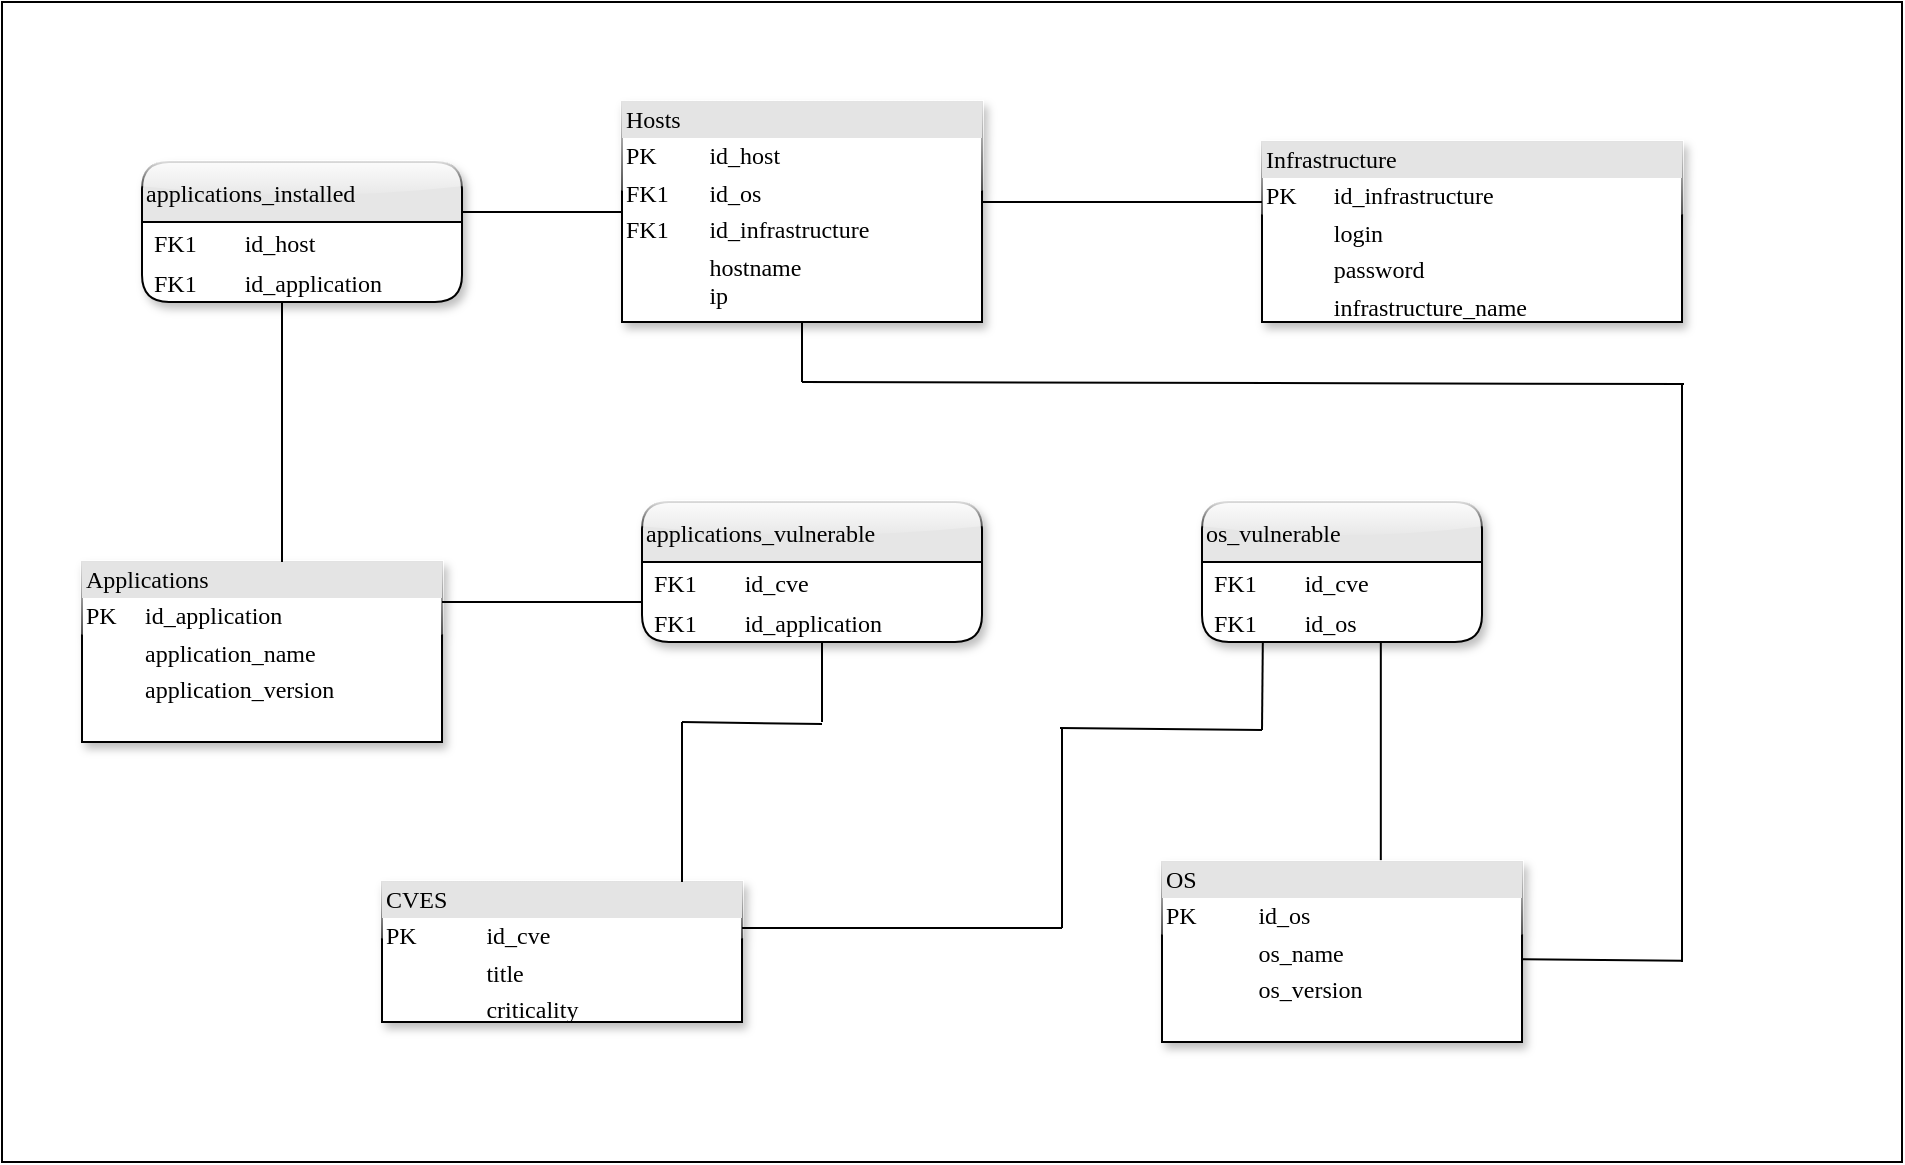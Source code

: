 <mxfile version="15.8.2" type="device"><diagram name="Page-1" id="2ca16b54-16f6-2749-3443-fa8db7711227"><mxGraphModel dx="1038" dy="547" grid="1" gridSize="10" guides="1" tooltips="1" connect="1" arrows="1" fold="1" page="1" pageScale="1" pageWidth="1100" pageHeight="850" background="none" math="0" shadow="0"><root><mxCell id="0"/><mxCell id="1" parent="0"/><mxCell id="54meEtvoHui7FzQe2hjG-44" value="" style="rounded=0;whiteSpace=wrap;html=1;shadow=0;glass=1;sketch=0;fontFamily=Verdana;strokeWidth=1;fillColor=none;gradientColor=none;align=left;" parent="1" vertex="1"><mxGeometry x="30" y="20" width="950" height="580" as="geometry"/></mxCell><mxCell id="2ed32ef02a7f4228-1" value="&lt;div style=&quot;box-sizing: border-box ; width: 100% ; background: #e4e4e4 ; padding: 2px&quot;&gt;Applications&lt;/div&gt;&lt;table style=&quot;width: 100% ; font-size: 1em&quot; cellpadding=&quot;2&quot; cellspacing=&quot;0&quot;&gt;&lt;tbody&gt;&lt;tr&gt;&lt;td&gt;PK&lt;/td&gt;&lt;td&gt;id_application&lt;/td&gt;&lt;/tr&gt;&lt;tr&gt;&lt;td&gt;&lt;br&gt;&lt;/td&gt;&lt;td&gt;application_name&lt;/td&gt;&lt;/tr&gt;&lt;tr&gt;&lt;td&gt;&lt;/td&gt;&lt;td&gt;application_version&lt;/td&gt;&lt;/tr&gt;&lt;/tbody&gt;&lt;/table&gt;" style="verticalAlign=top;align=left;overflow=fill;html=1;rounded=0;shadow=1;comic=0;labelBackgroundColor=none;strokeWidth=1;fontFamily=Verdana;fontSize=12;glass=1;" parent="1" vertex="1"><mxGeometry x="70" y="300" width="180" height="90" as="geometry"/></mxCell><mxCell id="2ed32ef02a7f4228-3" value="&lt;div style=&quot;box-sizing: border-box ; width: 100% ; background: #e4e4e4 ; padding: 2px&quot;&gt;Infrastructure&lt;/div&gt;&lt;table style=&quot;width: 100% ; font-size: 1em&quot; cellpadding=&quot;2&quot; cellspacing=&quot;0&quot;&gt;&lt;tbody&gt;&lt;tr&gt;&lt;td&gt;PK&lt;/td&gt;&lt;td&gt;id_infrastructure&lt;/td&gt;&lt;/tr&gt;&lt;tr&gt;&lt;td&gt;&lt;br&gt;&lt;/td&gt;&lt;td&gt;login&lt;/td&gt;&lt;/tr&gt;&lt;tr&gt;&lt;td&gt;&lt;/td&gt;&lt;td&gt;password&lt;/td&gt;&lt;/tr&gt;&lt;tr&gt;&lt;td&gt;&lt;br&gt;&lt;/td&gt;&lt;td&gt;infrastructure_name&lt;br&gt;&lt;/td&gt;&lt;/tr&gt;&lt;/tbody&gt;&lt;/table&gt;" style="verticalAlign=top;align=left;overflow=fill;html=1;rounded=0;shadow=1;comic=0;labelBackgroundColor=none;strokeWidth=1;fontFamily=Verdana;fontSize=12;glass=1;" parent="1" vertex="1"><mxGeometry x="660" y="90" width="210" height="90" as="geometry"/></mxCell><mxCell id="2ed32ef02a7f4228-4" value="&lt;div style=&quot;box-sizing: border-box ; width: 100% ; background: #e4e4e4 ; padding: 2px&quot;&gt;Hosts&lt;/div&gt;&lt;table style=&quot;width: 100% ; font-size: 1em&quot; cellpadding=&quot;2&quot; cellspacing=&quot;0&quot;&gt;&lt;tbody&gt;&lt;tr&gt;&lt;td&gt;PK&lt;/td&gt;&lt;td&gt;id_host&lt;/td&gt;&lt;/tr&gt;&lt;tr&gt;&lt;td&gt;FK1&lt;/td&gt;&lt;td&gt;id_os&lt;/td&gt;&lt;/tr&gt;&lt;tr&gt;&lt;td&gt;FK1&lt;/td&gt;&lt;td&gt;id_infrastructure&lt;/td&gt;&lt;/tr&gt;&lt;tr&gt;&lt;td&gt;&lt;br&gt;&lt;/td&gt;&lt;td&gt;hostname&lt;br&gt;ip&lt;/td&gt;&lt;/tr&gt;&lt;/tbody&gt;&lt;/table&gt;" style="verticalAlign=top;align=left;overflow=fill;html=1;rounded=0;shadow=1;comic=0;labelBackgroundColor=none;strokeWidth=1;fontFamily=Verdana;fontSize=12;glass=1;" parent="1" vertex="1"><mxGeometry x="340" y="70" width="180" height="110" as="geometry"/></mxCell><mxCell id="54meEtvoHui7FzQe2hjG-6" value="" style="endArrow=none;html=1;rounded=0;entryX=0.5;entryY=1;entryDx=0;entryDy=0;" parent="1" edge="1"><mxGeometry width="50" height="50" relative="1" as="geometry"><mxPoint x="170" y="300" as="sourcePoint"/><mxPoint x="170" y="170" as="targetPoint"/></mxGeometry></mxCell><mxCell id="54meEtvoHui7FzQe2hjG-7" value="" style="endArrow=none;html=1;rounded=0;entryX=0;entryY=0.5;entryDx=0;entryDy=0;" parent="1" target="2ed32ef02a7f4228-4" edge="1"><mxGeometry width="50" height="50" relative="1" as="geometry"><mxPoint x="260" y="125" as="sourcePoint"/><mxPoint x="180" y="180" as="targetPoint"/></mxGeometry></mxCell><mxCell id="2ed32ef02a7f4228-5" value="&lt;div style=&quot;box-sizing: border-box ; width: 100% ; background: #e4e4e4 ; padding: 2px&quot;&gt;CVES&lt;/div&gt;&lt;table style=&quot;width: 100% ; font-size: 1em&quot; cellpadding=&quot;2&quot; cellspacing=&quot;0&quot;&gt;&lt;tbody&gt;&lt;tr&gt;&lt;td&gt;PK&lt;/td&gt;&lt;td&gt;id_cve&lt;/td&gt;&lt;/tr&gt;&lt;tr&gt;&lt;td&gt;&lt;br&gt;&lt;/td&gt;&lt;td&gt;title&lt;/td&gt;&lt;/tr&gt;&lt;tr&gt;&lt;td&gt;&lt;/td&gt;&lt;td&gt;criticality&lt;br&gt;&lt;/td&gt;&lt;/tr&gt;&lt;/tbody&gt;&lt;/table&gt;" style="verticalAlign=top;align=left;overflow=fill;html=1;rounded=0;shadow=1;comic=0;labelBackgroundColor=none;strokeWidth=1;fontFamily=Verdana;fontSize=12;sketch=0;glass=1;" parent="1" vertex="1"><mxGeometry x="220" y="460" width="180" height="70" as="geometry"/></mxCell><mxCell id="54meEtvoHui7FzQe2hjG-12" value="" style="endArrow=none;html=1;rounded=0;" parent="1" edge="1"><mxGeometry width="50" height="50" relative="1" as="geometry"><mxPoint x="350" y="320" as="sourcePoint"/><mxPoint x="250" y="320" as="targetPoint"/></mxGeometry></mxCell><mxCell id="54meEtvoHui7FzQe2hjG-14" value="" style="endArrow=none;html=1;rounded=0;entryX=0.5;entryY=1;entryDx=0;entryDy=0;" parent="1" edge="1"><mxGeometry width="50" height="50" relative="1" as="geometry"><mxPoint x="719.41" y="470" as="sourcePoint"/><mxPoint x="719.41" y="340" as="targetPoint"/></mxGeometry></mxCell><mxCell id="54meEtvoHui7FzQe2hjG-15" value="" style="endArrow=none;html=1;rounded=0;" parent="1" edge="1"><mxGeometry width="50" height="50" relative="1" as="geometry"><mxPoint x="400" y="483" as="sourcePoint"/><mxPoint x="560" y="483" as="targetPoint"/></mxGeometry></mxCell><mxCell id="54meEtvoHui7FzQe2hjG-16" value="" style="endArrow=none;html=1;rounded=0;" parent="1" edge="1"><mxGeometry width="50" height="50" relative="1" as="geometry"><mxPoint x="560" y="383" as="sourcePoint"/><mxPoint x="560" y="483" as="targetPoint"/></mxGeometry></mxCell><mxCell id="54meEtvoHui7FzQe2hjG-17" value="" style="endArrow=none;html=1;rounded=0;exitX=1;exitY=0.25;exitDx=0;exitDy=0;" parent="1" edge="1"><mxGeometry width="50" height="50" relative="1" as="geometry"><mxPoint x="559" y="383" as="sourcePoint"/><mxPoint x="660" y="384" as="targetPoint"/></mxGeometry></mxCell><mxCell id="54meEtvoHui7FzQe2hjG-18" value="" style="endArrow=none;html=1;rounded=0;exitX=0.169;exitY=1.067;exitDx=0;exitDy=0;exitPerimeter=0;" parent="1" edge="1"><mxGeometry width="50" height="50" relative="1" as="geometry"><mxPoint x="660.42" y="338.69" as="sourcePoint"/><mxPoint x="660" y="384" as="targetPoint"/></mxGeometry></mxCell><mxCell id="54meEtvoHui7FzQe2hjG-19" value="" style="endArrow=none;html=1;rounded=0;" parent="1" edge="1"><mxGeometry width="50" height="50" relative="1" as="geometry"><mxPoint x="520" y="120" as="sourcePoint"/><mxPoint x="660" y="120" as="targetPoint"/></mxGeometry></mxCell><mxCell id="54meEtvoHui7FzQe2hjG-20" value="" style="endArrow=none;html=1;rounded=0;" parent="1" edge="1"><mxGeometry width="50" height="50" relative="1" as="geometry"><mxPoint x="370" y="380" as="sourcePoint"/><mxPoint x="370" y="460" as="targetPoint"/></mxGeometry></mxCell><mxCell id="54meEtvoHui7FzQe2hjG-21" value="" style="endArrow=none;html=1;rounded=0;exitX=1;exitY=0.25;exitDx=0;exitDy=0;" parent="1" edge="1"><mxGeometry width="50" height="50" relative="1" as="geometry"><mxPoint x="370" y="380" as="sourcePoint"/><mxPoint x="440" y="381" as="targetPoint"/></mxGeometry></mxCell><mxCell id="54meEtvoHui7FzQe2hjG-22" value="" style="endArrow=none;html=1;rounded=0;exitX=0.5;exitY=1;exitDx=0;exitDy=0;" parent="1" edge="1"><mxGeometry width="50" height="50" relative="1" as="geometry"><mxPoint x="440" y="340" as="sourcePoint"/><mxPoint x="440" y="380" as="targetPoint"/></mxGeometry></mxCell><mxCell id="54meEtvoHui7FzQe2hjG-23" value="" style="endArrow=none;html=1;rounded=0;exitX=0.5;exitY=1;exitDx=0;exitDy=0;" parent="1" source="2ed32ef02a7f4228-4" edge="1"><mxGeometry width="50" height="50" relative="1" as="geometry"><mxPoint x="670.42" y="348.69" as="sourcePoint"/><mxPoint x="430" y="210" as="targetPoint"/></mxGeometry></mxCell><mxCell id="54meEtvoHui7FzQe2hjG-24" value="" style="endArrow=none;html=1;rounded=0;exitX=1;exitY=0.25;exitDx=0;exitDy=0;" parent="1" edge="1"><mxGeometry width="50" height="50" relative="1" as="geometry"><mxPoint x="430" y="210" as="sourcePoint"/><mxPoint x="871" y="211" as="targetPoint"/></mxGeometry></mxCell><mxCell id="54meEtvoHui7FzQe2hjG-25" value="" style="endArrow=none;html=1;rounded=0;" parent="1" edge="1"><mxGeometry width="50" height="50" relative="1" as="geometry"><mxPoint x="870" y="211" as="sourcePoint"/><mxPoint x="870" y="500" as="targetPoint"/></mxGeometry></mxCell><mxCell id="54meEtvoHui7FzQe2hjG-26" value="" style="endArrow=none;html=1;rounded=0;exitX=1;exitY=0.25;exitDx=0;exitDy=0;" parent="1" edge="1"><mxGeometry width="50" height="50" relative="1" as="geometry"><mxPoint x="769" y="498.41" as="sourcePoint"/><mxPoint x="870" y="499.41" as="targetPoint"/></mxGeometry></mxCell><mxCell id="2ed32ef02a7f4228-12" value="&lt;div style=&quot;box-sizing: border-box ; width: 100% ; background: #e4e4e4 ; padding: 2px&quot;&gt;OS&lt;/div&gt;&lt;table style=&quot;width: 100% ; font-size: 1em&quot; cellpadding=&quot;2&quot; cellspacing=&quot;0&quot;&gt;&lt;tbody&gt;&lt;tr&gt;&lt;td&gt;PK&lt;/td&gt;&lt;td&gt;id_os&lt;/td&gt;&lt;/tr&gt;&lt;tr&gt;&lt;td&gt;&lt;br&gt;&lt;/td&gt;&lt;td&gt;os_name&lt;/td&gt;&lt;/tr&gt;&lt;tr&gt;&lt;td&gt;&lt;/td&gt;&lt;td&gt;os_version&lt;/td&gt;&lt;/tr&gt;&lt;tr&gt;&lt;td&gt;&lt;/td&gt;&lt;td&gt;&lt;br&gt;&lt;/td&gt;&lt;/tr&gt;&lt;/tbody&gt;&lt;/table&gt;" style="verticalAlign=top;align=left;overflow=fill;html=1;rounded=0;shadow=1;comic=0;labelBackgroundColor=none;strokeWidth=1;fontFamily=Verdana;fontSize=12;glass=1;sketch=0;" parent="1" vertex="1"><mxGeometry x="610" y="450" width="180" height="90" as="geometry"/></mxCell><mxCell id="54meEtvoHui7FzQe2hjG-31" value="os_vulnerable" style="swimlane;fontStyle=0;childLayout=stackLayout;horizontal=1;startSize=30;horizontalStack=0;resizeParent=1;resizeParentMax=0;resizeLast=0;collapsible=1;marginBottom=0;rounded=1;shadow=1;glass=1;sketch=0;fontFamily=Verdana;strokeWidth=1;align=left;swimlaneFillColor=#FFFFFF;fillColor=#E6E6E6;" parent="1" vertex="1"><mxGeometry x="630" y="270" width="140" height="70" as="geometry"/></mxCell><mxCell id="54meEtvoHui7FzQe2hjG-32" value="FK1        id_cve" style="text;strokeColor=none;fillColor=none;align=left;verticalAlign=middle;spacingLeft=4;spacingRight=4;overflow=hidden;points=[[0,0.5],[1,0.5]];portConstraint=eastwest;rotatable=0;rounded=1;shadow=0;glass=1;sketch=0;fontFamily=Verdana;" parent="54meEtvoHui7FzQe2hjG-31" vertex="1"><mxGeometry y="30" width="140" height="20" as="geometry"/></mxCell><mxCell id="54meEtvoHui7FzQe2hjG-33" value="FK1        id_os" style="text;strokeColor=none;fillColor=none;align=left;verticalAlign=middle;spacingLeft=4;spacingRight=4;overflow=hidden;points=[[0,0.5],[1,0.5]];portConstraint=eastwest;rotatable=0;rounded=1;shadow=0;glass=1;sketch=0;fontFamily=Verdana;" parent="54meEtvoHui7FzQe2hjG-31" vertex="1"><mxGeometry y="50" width="140" height="20" as="geometry"/></mxCell><mxCell id="54meEtvoHui7FzQe2hjG-38" value="applications_vulnerable" style="swimlane;fontStyle=0;childLayout=stackLayout;horizontal=1;startSize=30;horizontalStack=0;resizeParent=1;resizeParentMax=0;resizeLast=0;collapsible=1;marginBottom=0;rounded=1;shadow=1;glass=1;sketch=0;fontFamily=Verdana;strokeWidth=1;align=left;swimlaneFillColor=#FFFFFF;fillColor=#E6E6E6;" parent="1" vertex="1"><mxGeometry x="350" y="270" width="170" height="70" as="geometry"><mxRectangle x="350" y="270" width="170" height="30" as="alternateBounds"/></mxGeometry></mxCell><mxCell id="54meEtvoHui7FzQe2hjG-39" value="FK1        id_cve" style="text;strokeColor=none;fillColor=none;align=left;verticalAlign=middle;spacingLeft=4;spacingRight=4;overflow=hidden;points=[[0,0.5],[1,0.5]];portConstraint=eastwest;rotatable=0;rounded=1;shadow=0;glass=1;sketch=0;fontFamily=Verdana;" parent="54meEtvoHui7FzQe2hjG-38" vertex="1"><mxGeometry y="30" width="170" height="20" as="geometry"/></mxCell><mxCell id="54meEtvoHui7FzQe2hjG-40" value="FK1        id_application" style="text;strokeColor=none;fillColor=none;align=left;verticalAlign=middle;spacingLeft=4;spacingRight=4;overflow=hidden;points=[[0,0.5],[1,0.5]];portConstraint=eastwest;rotatable=0;rounded=1;shadow=0;glass=1;sketch=0;fontFamily=Verdana;" parent="54meEtvoHui7FzQe2hjG-38" vertex="1"><mxGeometry y="50" width="170" height="20" as="geometry"/></mxCell><mxCell id="54meEtvoHui7FzQe2hjG-41" value="applications_installed" style="swimlane;fontStyle=0;childLayout=stackLayout;horizontal=1;startSize=30;horizontalStack=0;resizeParent=1;resizeParentMax=0;resizeLast=0;collapsible=1;marginBottom=0;rounded=1;shadow=1;glass=1;sketch=0;fontFamily=Verdana;strokeWidth=1;align=left;swimlaneFillColor=#FFFFFF;fillColor=#E6E6E6;" parent="1" vertex="1"><mxGeometry x="100" y="100" width="160" height="70" as="geometry"/></mxCell><mxCell id="54meEtvoHui7FzQe2hjG-42" value="FK1        id_host" style="text;strokeColor=none;fillColor=none;align=left;verticalAlign=middle;spacingLeft=4;spacingRight=4;overflow=hidden;points=[[0,0.5],[1,0.5]];portConstraint=eastwest;rotatable=0;rounded=1;shadow=0;glass=1;sketch=0;fontFamily=Verdana;" parent="54meEtvoHui7FzQe2hjG-41" vertex="1"><mxGeometry y="30" width="160" height="20" as="geometry"/></mxCell><mxCell id="54meEtvoHui7FzQe2hjG-43" value="FK1        id_application" style="text;strokeColor=none;fillColor=none;align=left;verticalAlign=middle;spacingLeft=4;spacingRight=4;overflow=hidden;points=[[0,0.5],[1,0.5]];portConstraint=eastwest;rotatable=0;rounded=1;shadow=0;glass=1;sketch=0;fontFamily=Verdana;" parent="54meEtvoHui7FzQe2hjG-41" vertex="1"><mxGeometry y="50" width="160" height="20" as="geometry"/></mxCell></root></mxGraphModel></diagram></mxfile>